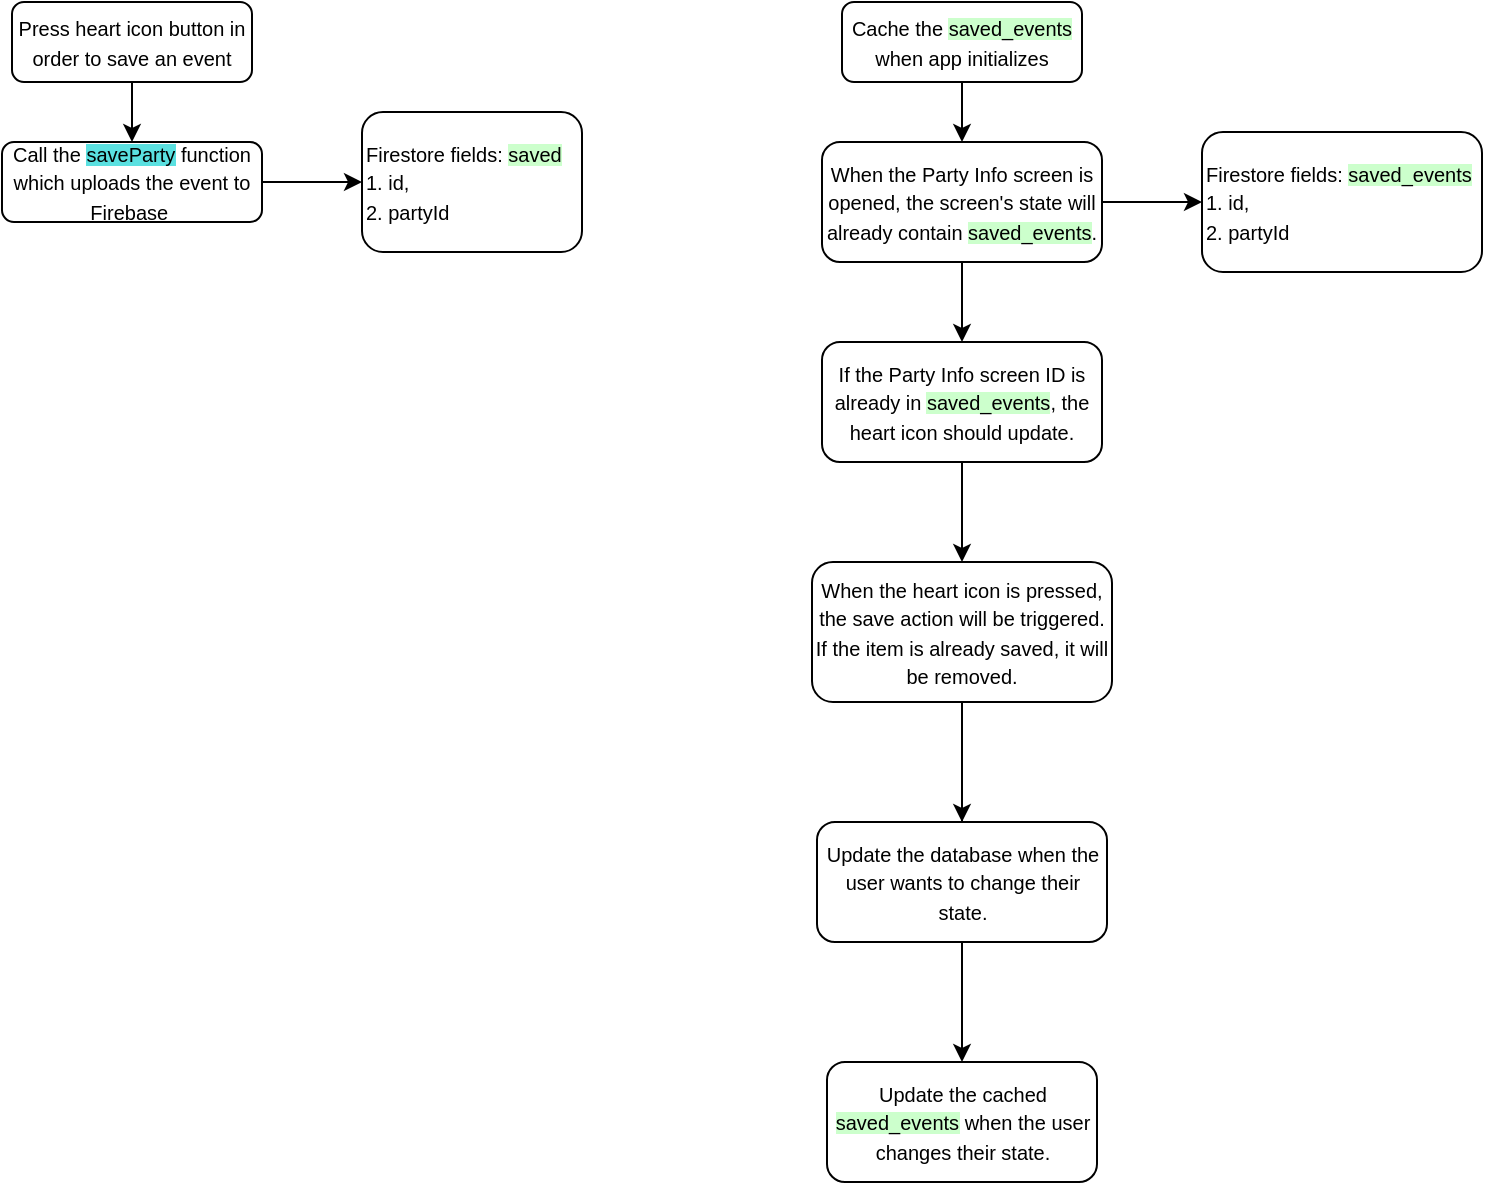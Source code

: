 <mxfile version="24.7.7">
  <diagram id="C5RBs43oDa-KdzZeNtuy" name="Page-1">
    <mxGraphModel dx="1080" dy="712" grid="1" gridSize="10" guides="1" tooltips="1" connect="1" arrows="1" fold="1" page="1" pageScale="1" pageWidth="1169" pageHeight="1654" math="0" shadow="0">
      <root>
        <mxCell id="WIyWlLk6GJQsqaUBKTNV-0" />
        <mxCell id="WIyWlLk6GJQsqaUBKTNV-1" parent="WIyWlLk6GJQsqaUBKTNV-0" />
        <mxCell id="Kd-CAkAfpJ6mBgL6IdJe-2" value="" style="edgeStyle=orthogonalEdgeStyle;rounded=0;orthogonalLoop=1;jettySize=auto;html=1;" edge="1" parent="WIyWlLk6GJQsqaUBKTNV-1" source="WIyWlLk6GJQsqaUBKTNV-3" target="Kd-CAkAfpJ6mBgL6IdJe-0">
          <mxGeometry relative="1" as="geometry" />
        </mxCell>
        <mxCell id="WIyWlLk6GJQsqaUBKTNV-3" value="&lt;font style=&quot;font-size: 10px;&quot;&gt;Press heart icon button in order to save an event&lt;/font&gt;" style="rounded=1;whiteSpace=wrap;html=1;fontSize=12;glass=0;strokeWidth=1;shadow=0;" parent="WIyWlLk6GJQsqaUBKTNV-1" vertex="1">
          <mxGeometry x="145" y="40" width="120" height="40" as="geometry" />
        </mxCell>
        <mxCell id="fHBhbnE0-1R5VEwMgtCM-0" value="&lt;span style=&quot;font-size: 10px;&quot;&gt;Firestore fields: &lt;span style=&quot;background-color: rgb(204, 255, 204);&quot;&gt;saved&lt;/span&gt;&lt;/span&gt;&lt;div&gt;&lt;span style=&quot;font-size: 10px;&quot;&gt;1. id,&lt;/span&gt;&lt;/div&gt;&lt;div&gt;&lt;span style=&quot;font-size: 10px;&quot;&gt;2. partyId&lt;/span&gt;&lt;/div&gt;" style="rounded=1;whiteSpace=wrap;html=1;fontSize=12;glass=0;strokeWidth=1;shadow=0;align=left;" parent="WIyWlLk6GJQsqaUBKTNV-1" vertex="1">
          <mxGeometry x="320" y="95" width="110" height="70" as="geometry" />
        </mxCell>
        <mxCell id="Kd-CAkAfpJ6mBgL6IdJe-1" value="" style="edgeStyle=orthogonalEdgeStyle;rounded=0;orthogonalLoop=1;jettySize=auto;html=1;" edge="1" parent="WIyWlLk6GJQsqaUBKTNV-1" source="Kd-CAkAfpJ6mBgL6IdJe-0" target="fHBhbnE0-1R5VEwMgtCM-0">
          <mxGeometry relative="1" as="geometry" />
        </mxCell>
        <mxCell id="Kd-CAkAfpJ6mBgL6IdJe-0" value="&lt;font style=&quot;font-size: 10px;&quot;&gt;Call the&amp;nbsp;&lt;span style=&quot;background-color: rgb(90, 224, 224);&quot;&gt;saveParty&lt;/span&gt; function which uploads the event to Firebase&amp;nbsp;&lt;/font&gt;" style="rounded=1;whiteSpace=wrap;html=1;fontSize=12;glass=0;strokeWidth=1;shadow=0;" vertex="1" parent="WIyWlLk6GJQsqaUBKTNV-1">
          <mxGeometry x="140" y="110" width="130" height="40" as="geometry" />
        </mxCell>
        <mxCell id="Kd-CAkAfpJ6mBgL6IdJe-3" value="" style="edgeStyle=orthogonalEdgeStyle;rounded=0;orthogonalLoop=1;jettySize=auto;html=1;" edge="1" parent="WIyWlLk6GJQsqaUBKTNV-1" source="Kd-CAkAfpJ6mBgL6IdJe-4" target="Kd-CAkAfpJ6mBgL6IdJe-7">
          <mxGeometry relative="1" as="geometry" />
        </mxCell>
        <mxCell id="Kd-CAkAfpJ6mBgL6IdJe-4" value="&lt;font style=&quot;font-size: 10px;&quot;&gt;Cache the &lt;span style=&quot;background-color: rgb(204, 255, 204);&quot;&gt;saved_events &lt;/span&gt;&lt;span style=&quot;background-color: rgb(255, 255, 255);&quot;&gt;when app&amp;nbsp;&lt;/span&gt;&lt;/font&gt;&lt;span style=&quot;font-size: 10px;&quot;&gt;initializes&lt;/span&gt;" style="rounded=1;whiteSpace=wrap;html=1;fontSize=12;glass=0;strokeWidth=1;shadow=0;" vertex="1" parent="WIyWlLk6GJQsqaUBKTNV-1">
          <mxGeometry x="560" y="40" width="120" height="40" as="geometry" />
        </mxCell>
        <mxCell id="Kd-CAkAfpJ6mBgL6IdJe-5" value="&lt;span style=&quot;font-size: 10px;&quot;&gt;Firestore fields: &lt;span style=&quot;background-color: rgb(204, 255, 204);&quot;&gt;saved_events&lt;/span&gt;&lt;/span&gt;&lt;div&gt;&lt;span style=&quot;font-size: 10px;&quot;&gt;1. id,&lt;/span&gt;&lt;/div&gt;&lt;div&gt;&lt;span style=&quot;font-size: 10px;&quot;&gt;2. partyId&lt;/span&gt;&lt;/div&gt;" style="rounded=1;whiteSpace=wrap;html=1;fontSize=12;glass=0;strokeWidth=1;shadow=0;align=left;" vertex="1" parent="WIyWlLk6GJQsqaUBKTNV-1">
          <mxGeometry x="740" y="105" width="140" height="70" as="geometry" />
        </mxCell>
        <mxCell id="Kd-CAkAfpJ6mBgL6IdJe-6" value="" style="edgeStyle=orthogonalEdgeStyle;rounded=0;orthogonalLoop=1;jettySize=auto;html=1;" edge="1" parent="WIyWlLk6GJQsqaUBKTNV-1" source="Kd-CAkAfpJ6mBgL6IdJe-7" target="Kd-CAkAfpJ6mBgL6IdJe-5">
          <mxGeometry relative="1" as="geometry" />
        </mxCell>
        <mxCell id="Kd-CAkAfpJ6mBgL6IdJe-10" value="" style="edgeStyle=orthogonalEdgeStyle;rounded=0;orthogonalLoop=1;jettySize=auto;html=1;" edge="1" parent="WIyWlLk6GJQsqaUBKTNV-1" source="Kd-CAkAfpJ6mBgL6IdJe-7" target="Kd-CAkAfpJ6mBgL6IdJe-8">
          <mxGeometry relative="1" as="geometry" />
        </mxCell>
        <mxCell id="Kd-CAkAfpJ6mBgL6IdJe-7" value="&lt;span style=&quot;font-size: 10px;&quot;&gt;When the Party Info screen is opened, the screen&#39;s state will already contain &lt;span style=&quot;background-color: rgb(204, 255, 204);&quot;&gt;saved_events&lt;/span&gt;.&lt;/span&gt;" style="rounded=1;whiteSpace=wrap;html=1;fontSize=12;glass=0;strokeWidth=1;shadow=0;" vertex="1" parent="WIyWlLk6GJQsqaUBKTNV-1">
          <mxGeometry x="550" y="110" width="140" height="60" as="geometry" />
        </mxCell>
        <mxCell id="Kd-CAkAfpJ6mBgL6IdJe-12" value="" style="edgeStyle=orthogonalEdgeStyle;rounded=0;orthogonalLoop=1;jettySize=auto;html=1;" edge="1" parent="WIyWlLk6GJQsqaUBKTNV-1" source="Kd-CAkAfpJ6mBgL6IdJe-8" target="Kd-CAkAfpJ6mBgL6IdJe-11">
          <mxGeometry relative="1" as="geometry" />
        </mxCell>
        <mxCell id="Kd-CAkAfpJ6mBgL6IdJe-8" value="&lt;span style=&quot;font-size: 10px;&quot;&gt;If the Party Info screen ID is already in &lt;span style=&quot;background-color: rgb(204, 255, 204);&quot;&gt;saved_events&lt;/span&gt;, the heart icon should update.&lt;/span&gt;" style="rounded=1;whiteSpace=wrap;html=1;fontSize=12;glass=0;strokeWidth=1;shadow=0;" vertex="1" parent="WIyWlLk6GJQsqaUBKTNV-1">
          <mxGeometry x="550" y="210" width="140" height="60" as="geometry" />
        </mxCell>
        <mxCell id="Kd-CAkAfpJ6mBgL6IdJe-14" value="" style="edgeStyle=orthogonalEdgeStyle;rounded=0;orthogonalLoop=1;jettySize=auto;html=1;" edge="1" parent="WIyWlLk6GJQsqaUBKTNV-1" source="Kd-CAkAfpJ6mBgL6IdJe-11" target="Kd-CAkAfpJ6mBgL6IdJe-13">
          <mxGeometry relative="1" as="geometry" />
        </mxCell>
        <mxCell id="Kd-CAkAfpJ6mBgL6IdJe-16" value="" style="edgeStyle=orthogonalEdgeStyle;rounded=0;orthogonalLoop=1;jettySize=auto;html=1;" edge="1" parent="WIyWlLk6GJQsqaUBKTNV-1" source="Kd-CAkAfpJ6mBgL6IdJe-11" target="Kd-CAkAfpJ6mBgL6IdJe-15">
          <mxGeometry relative="1" as="geometry" />
        </mxCell>
        <mxCell id="Kd-CAkAfpJ6mBgL6IdJe-11" value="&lt;font style=&quot;font-size: 10px;&quot;&gt;When the heart icon is pressed, the save action will be triggered. If the item is already saved, it will be removed.&lt;/font&gt;" style="rounded=1;whiteSpace=wrap;html=1;fontSize=12;glass=0;strokeWidth=1;shadow=0;" vertex="1" parent="WIyWlLk6GJQsqaUBKTNV-1">
          <mxGeometry x="545" y="320" width="150" height="70" as="geometry" />
        </mxCell>
        <mxCell id="Kd-CAkAfpJ6mBgL6IdJe-13" value="&lt;span style=&quot;font-size: 10px;&quot;&gt;Update the database when the user wants to change their state.&lt;/span&gt;" style="rounded=1;whiteSpace=wrap;html=1;fontSize=12;glass=0;strokeWidth=1;shadow=0;" vertex="1" parent="WIyWlLk6GJQsqaUBKTNV-1">
          <mxGeometry x="547.5" y="450" width="145" height="60" as="geometry" />
        </mxCell>
        <mxCell id="Kd-CAkAfpJ6mBgL6IdJe-15" value="&lt;span style=&quot;font-size: 10px;&quot;&gt;Update the cached &lt;span style=&quot;background-color: rgb(204, 255, 204);&quot;&gt;saved_events&lt;/span&gt; when the user changes their state.&lt;/span&gt;" style="rounded=1;whiteSpace=wrap;html=1;fontSize=12;glass=0;strokeWidth=1;shadow=0;" vertex="1" parent="WIyWlLk6GJQsqaUBKTNV-1">
          <mxGeometry x="552.5" y="570" width="135" height="60" as="geometry" />
        </mxCell>
      </root>
    </mxGraphModel>
  </diagram>
</mxfile>
